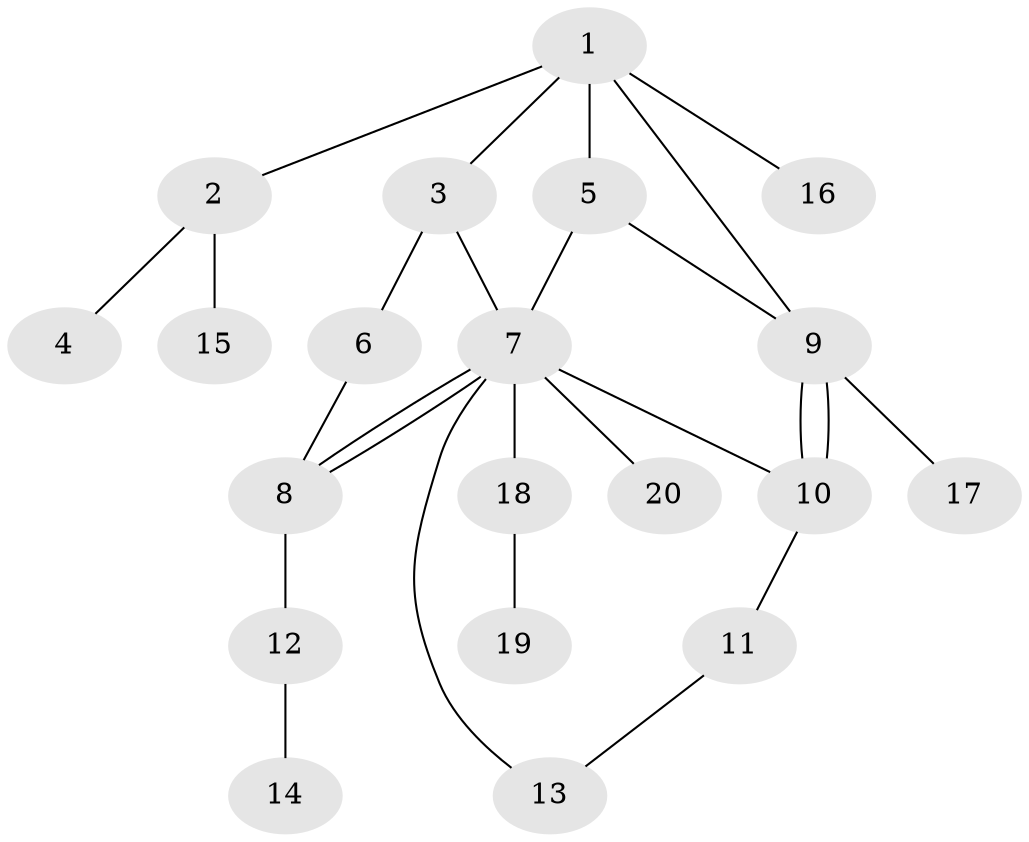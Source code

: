 // Generated by graph-tools (version 1.1) at 2025/46/02/15/25 05:46:28]
// undirected, 20 vertices, 26 edges
graph export_dot {
graph [start="1"]
  node [color=gray90,style=filled];
  1;
  2;
  3;
  4;
  5;
  6;
  7;
  8;
  9;
  10;
  11;
  12;
  13;
  14;
  15;
  16;
  17;
  18;
  19;
  20;
  1 -- 2;
  1 -- 3;
  1 -- 5;
  1 -- 9;
  1 -- 16;
  2 -- 4;
  2 -- 15;
  3 -- 6;
  3 -- 7;
  5 -- 7;
  5 -- 9;
  6 -- 8;
  7 -- 8;
  7 -- 8;
  7 -- 10;
  7 -- 13;
  7 -- 18;
  7 -- 20;
  8 -- 12;
  9 -- 10;
  9 -- 10;
  9 -- 17;
  10 -- 11;
  11 -- 13;
  12 -- 14;
  18 -- 19;
}
